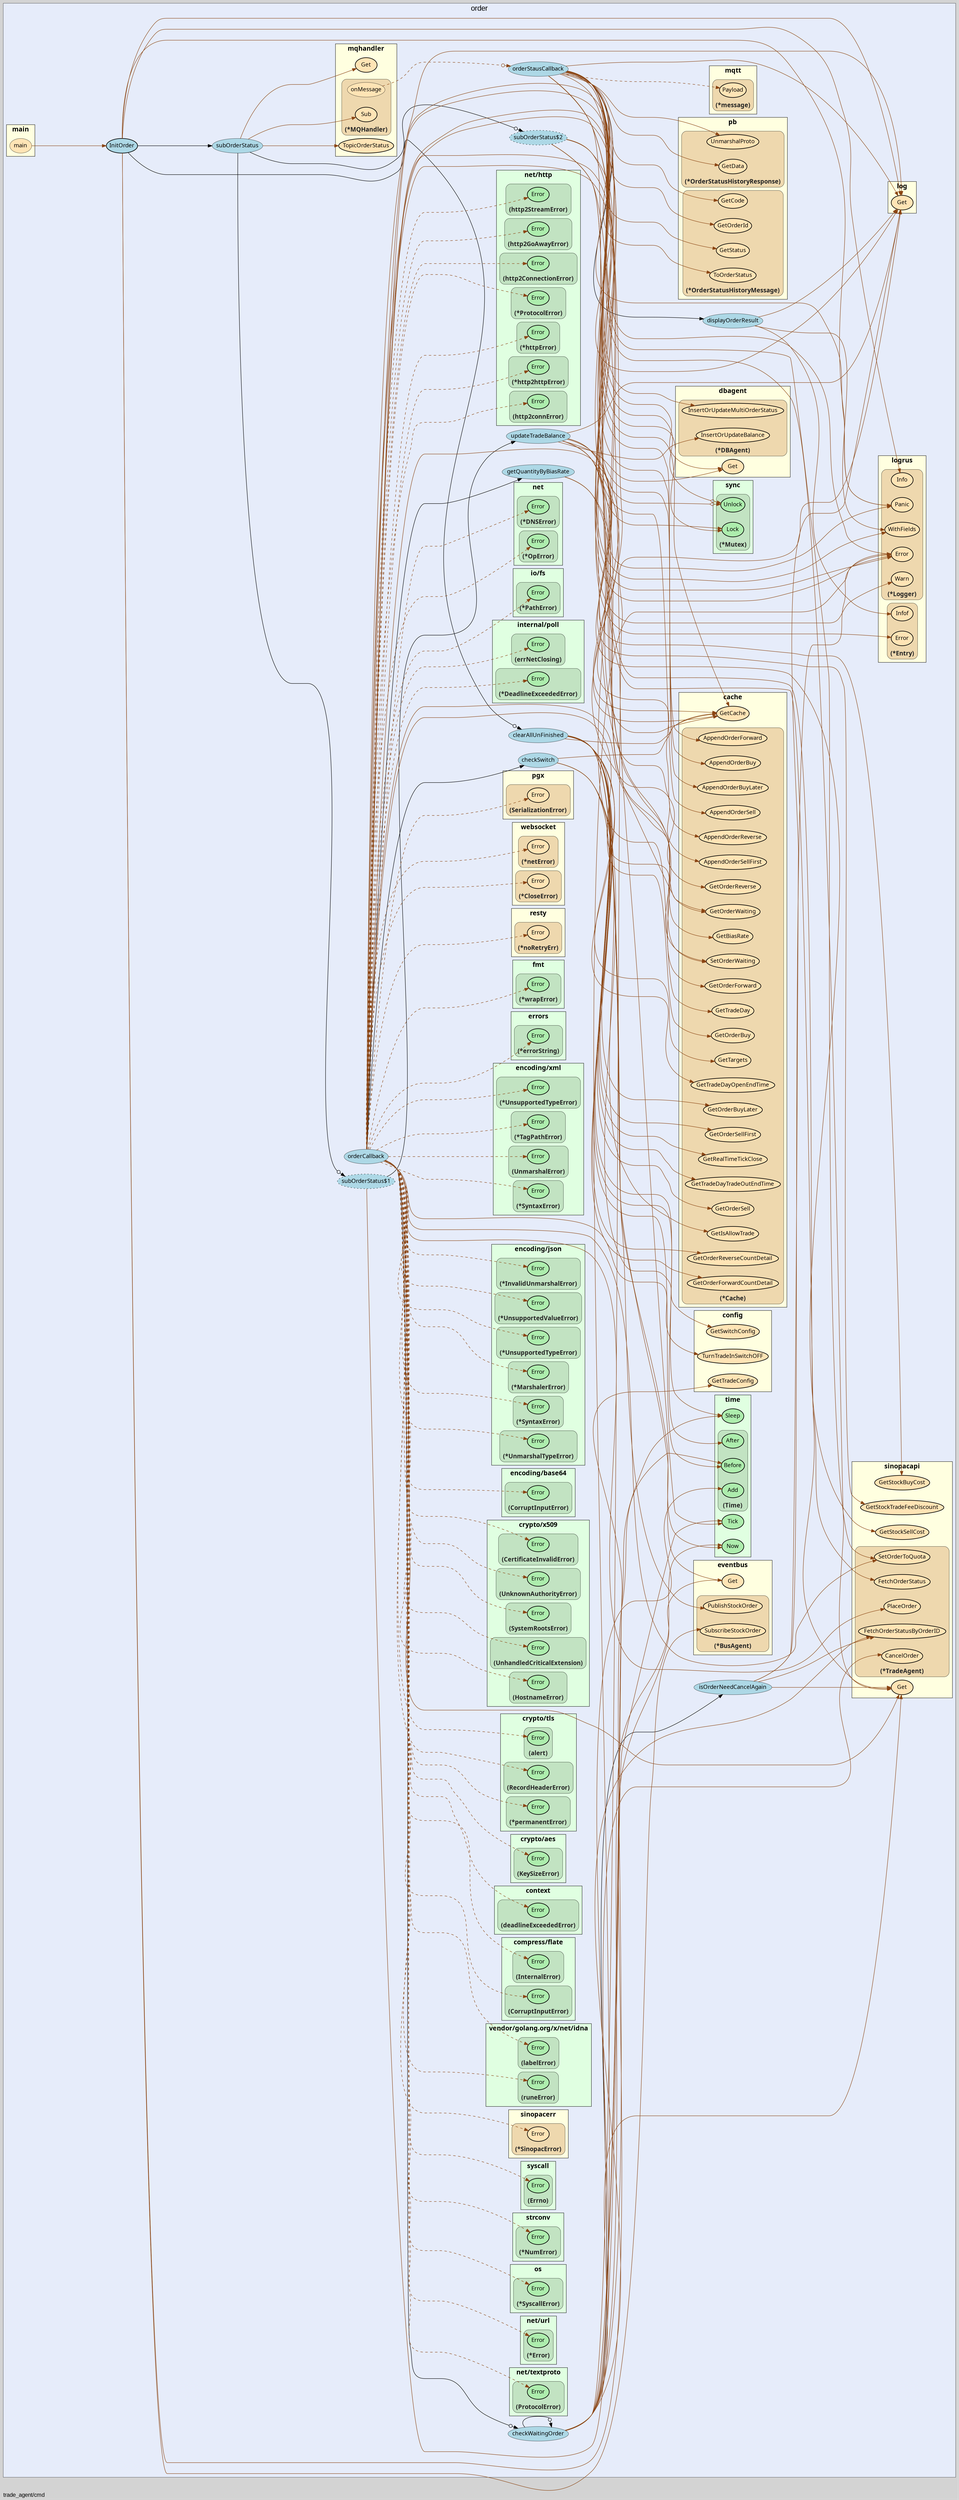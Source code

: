 digraph gocallvis {
    label="trade_agent/cmd";
    labeljust="l";
    fontname="Arial";
    fontsize="14";
    rankdir="LR";
    bgcolor="lightgray";
    style="solid";
    penwidth="0.5";
    pad="0.0";
    nodesep="0.35";

    node [shape="ellipse" style="filled" fillcolor="honeydew" fontname="Verdana" penwidth="1.0" margin="0.05,0.0"];
    edge [minlen="5"]

    subgraph "cluster_focus" {
        bgcolor="#e6ecfa";
label="order";
labelloc="t";
labeljust="c";
fontsize="18";
        
        "trade_agent/pkg/modules/order.orderStausCallback" [ fillcolor="lightblue" label="orderStausCallback" penwidth="0.5" ]
        "trade_agent/pkg/modules/order.displayOrderResult" [ penwidth="0.5" fillcolor="lightblue" label="displayOrderResult" ]
        "trade_agent/pkg/modules/order.checkWaitingOrder" [ fillcolor="lightblue" label="checkWaitingOrder" penwidth="0.5" ]
        "trade_agent/pkg/modules/order.isOrderNeedCancelAgain" [ fillcolor="lightblue" label="isOrderNeedCancelAgain" penwidth="0.5" ]
        "trade_agent/pkg/modules/order.updateTradeBalance" [ fillcolor="lightblue" label="updateTradeBalance" penwidth="0.5" ]
        "trade_agent/pkg/modules/order.InitOrder" [ fillcolor="lightblue" label="InitOrder" penwidth="1.5" ]
        "trade_agent/pkg/modules/order.subOrderStatus" [ penwidth="0.5" fillcolor="lightblue" label="subOrderStatus" ]
        "trade_agent/pkg/modules/order.subOrderStatus$1" [ fillcolor="lightblue" label="subOrderStatus$1" style="dotted,filled" ]
        "trade_agent/pkg/modules/order.subOrderStatus$2" [ style="dotted,filled" fillcolor="lightblue" label="subOrderStatus$2" ]
        "trade_agent/pkg/modules/order.clearAllUnFinished" [ fillcolor="lightblue" label="clearAllUnFinished" penwidth="0.5" ]
        "trade_agent/pkg/modules/order.orderCallback" [ fillcolor="lightblue" label="orderCallback" penwidth="0.5" ]
        "trade_agent/pkg/modules/order.checkSwitch" [ fillcolor="lightblue" label="checkSwitch" penwidth="0.5" ]
        "trade_agent/pkg/modules/order.getQuantityByBiasRate" [ fillcolor="lightblue" label="getQuantityByBiasRate" penwidth="0.5" ]
        
        subgraph "cluster_compress/flate" {
        penwidth="0.8";
fontsize="16";
fillcolor="#E0FFE1";
URL="/?f=compress/flate";
tooltip="package: compress/flate";
style="filled";
fontname="Tahoma bold";
rank="sink";
label="compress/flate";
        
        
        subgraph "cluster_compress/flate.CorruptInputError" {
        fillcolor="#c2e3c2";
label="(CorruptInputError)";
tooltip="type: compress/flate.CorruptInputError";
penwidth="0.5";
fontsize="15";
fontcolor="#222222";
labelloc="b";
style="rounded,filled";
        
        "(compress/flate.CorruptInputError).Error" [ label="Error" penwidth="1.5" fillcolor="#adedad" ]
        
    }

        subgraph "cluster_compress/flate.InternalError" {
        style="rounded,filled";
fillcolor="#c2e3c2";
label="(InternalError)";
tooltip="type: compress/flate.InternalError";
penwidth="0.5";
fontsize="15";
fontcolor="#222222";
labelloc="b";
        
        "(compress/flate.InternalError).Error" [ fillcolor="#adedad" label="Error" penwidth="1.5" ]
        
    }

    }

        subgraph "cluster_context" {
        style="filled";
URL="/?f=context";
tooltip="package: context";
penwidth="0.8";
fontsize="16";
fillcolor="#E0FFE1";
fontname="Tahoma bold";
rank="sink";
label="context";
        
        
        subgraph "cluster_context.deadlineExceededError" {
        fillcolor="#c2e3c2";
label="(deadlineExceededError)";
tooltip="type: context.deadlineExceededError";
penwidth="0.5";
fontsize="15";
fontcolor="#222222";
labelloc="b";
style="rounded,filled";
        
        "(context.deadlineExceededError).Error" [ fillcolor="#adedad" label="Error" penwidth="1.5" ]
        
    }

    }

        subgraph "cluster_crypto/aes" {
        fontname="Tahoma bold";
label="crypto/aes";
URL="/?f=crypto/aes";
fontsize="16";
style="filled";
rank="sink";
tooltip="package: crypto/aes";
penwidth="0.8";
fillcolor="#E0FFE1";
        
        
        subgraph "cluster_crypto/aes.KeySizeError" {
        penwidth="0.5";
fontsize="15";
fontcolor="#222222";
labelloc="b";
style="rounded,filled";
fillcolor="#c2e3c2";
label="(KeySizeError)";
tooltip="type: crypto/aes.KeySizeError";
        
        "(crypto/aes.KeySizeError).Error" [ fillcolor="#adedad" label="Error" penwidth="1.5" ]
        
    }

    }

        subgraph "cluster_crypto/tls" {
        label="crypto/tls";
tooltip="package: crypto/tls";
URL="/?f=crypto/tls";
penwidth="0.8";
fontsize="16";
style="filled";
fillcolor="#E0FFE1";
fontname="Tahoma bold";
rank="sink";
        
        
        subgraph "cluster_*crypto/tls.permanentError" {
        style="rounded,filled";
fillcolor="#c2e3c2";
label="(*permanentError)";
tooltip="type: *crypto/tls.permanentError";
penwidth="0.5";
fontsize="15";
fontcolor="#222222";
labelloc="b";
        
        "(*crypto/tls.permanentError).Error" [ fillcolor="#adedad" label="Error" penwidth="1.5" ]
        
    }

        subgraph "cluster_crypto/tls.RecordHeaderError" {
        fillcolor="#c2e3c2";
label="(RecordHeaderError)";
tooltip="type: crypto/tls.RecordHeaderError";
penwidth="0.5";
fontsize="15";
fontcolor="#222222";
labelloc="b";
style="rounded,filled";
        
        "(crypto/tls.RecordHeaderError).Error" [ penwidth="1.5" fillcolor="#adedad" label="Error" ]
        
    }

        subgraph "cluster_crypto/tls.alert" {
        style="rounded,filled";
fillcolor="#c2e3c2";
label="(alert)";
tooltip="type: crypto/tls.alert";
penwidth="0.5";
fontsize="15";
fontcolor="#222222";
labelloc="b";
        
        "(crypto/tls.alert).Error" [ fillcolor="#adedad" label="Error" penwidth="1.5" ]
        
    }

    }

        subgraph "cluster_crypto/x509" {
        URL="/?f=crypto/x509";
tooltip="package: crypto/x509";
penwidth="0.8";
style="filled";
fillcolor="#E0FFE1";
rank="sink";
fontsize="16";
fontname="Tahoma bold";
label="crypto/x509";
        
        
        subgraph "cluster_crypto/x509.CertificateInvalidError" {
        fillcolor="#c2e3c2";
label="(CertificateInvalidError)";
tooltip="type: crypto/x509.CertificateInvalidError";
penwidth="0.5";
fontsize="15";
fontcolor="#222222";
labelloc="b";
style="rounded,filled";
        
        "(crypto/x509.CertificateInvalidError).Error" [ label="Error" penwidth="1.5" fillcolor="#adedad" ]
        
    }

        subgraph "cluster_crypto/x509.HostnameError" {
        fontsize="15";
fontcolor="#222222";
labelloc="b";
style="rounded,filled";
fillcolor="#c2e3c2";
label="(HostnameError)";
tooltip="type: crypto/x509.HostnameError";
penwidth="0.5";
        
        "(crypto/x509.HostnameError).Error" [ label="Error" penwidth="1.5" fillcolor="#adedad" ]
        
    }

        subgraph "cluster_crypto/x509.SystemRootsError" {
        labelloc="b";
style="rounded,filled";
fillcolor="#c2e3c2";
label="(SystemRootsError)";
tooltip="type: crypto/x509.SystemRootsError";
penwidth="0.5";
fontsize="15";
fontcolor="#222222";
        
        "(crypto/x509.SystemRootsError).Error" [ fillcolor="#adedad" label="Error" penwidth="1.5" ]
        
    }

        subgraph "cluster_crypto/x509.UnhandledCriticalExtension" {
        penwidth="0.5";
fontsize="15";
fontcolor="#222222";
labelloc="b";
style="rounded,filled";
fillcolor="#c2e3c2";
label="(UnhandledCriticalExtension)";
tooltip="type: crypto/x509.UnhandledCriticalExtension";
        
        "(crypto/x509.UnhandledCriticalExtension).Error" [ fillcolor="#adedad" label="Error" penwidth="1.5" ]
        
    }

        subgraph "cluster_crypto/x509.UnknownAuthorityError" {
        style="rounded,filled";
fillcolor="#c2e3c2";
label="(UnknownAuthorityError)";
tooltip="type: crypto/x509.UnknownAuthorityError";
penwidth="0.5";
fontsize="15";
fontcolor="#222222";
labelloc="b";
        
        "(crypto/x509.UnknownAuthorityError).Error" [ fillcolor="#adedad" label="Error" penwidth="1.5" ]
        
    }

    }

        subgraph "cluster_encoding/base64" {
        fontsize="16";
style="filled";
rank="sink";
tooltip="package: encoding/base64";
penwidth="0.8";
fontname="Tahoma bold";
label="encoding/base64";
URL="/?f=encoding/base64";
fillcolor="#E0FFE1";
        
        
        subgraph "cluster_encoding/base64.CorruptInputError" {
        labelloc="b";
style="rounded,filled";
fillcolor="#c2e3c2";
label="(CorruptInputError)";
tooltip="type: encoding/base64.CorruptInputError";
penwidth="0.5";
fontsize="15";
fontcolor="#222222";
        
        "(encoding/base64.CorruptInputError).Error" [ fillcolor="#adedad" label="Error" penwidth="1.5" ]
        
    }

    }

        subgraph "cluster_encoding/json" {
        style="filled";
fillcolor="#E0FFE1";
URL="/?f=encoding/json";
penwidth="0.8";
fontsize="16";
fontname="Tahoma bold";
rank="sink";
label="encoding/json";
tooltip="package: encoding/json";
        
        
        subgraph "cluster_*encoding/json.InvalidUnmarshalError" {
        fontsize="15";
fontcolor="#222222";
labelloc="b";
style="rounded,filled";
fillcolor="#c2e3c2";
label="(*InvalidUnmarshalError)";
tooltip="type: *encoding/json.InvalidUnmarshalError";
penwidth="0.5";
        
        "(*encoding/json.InvalidUnmarshalError).Error" [ fillcolor="#adedad" label="Error" penwidth="1.5" ]
        
    }

        subgraph "cluster_*encoding/json.MarshalerError" {
        fontcolor="#222222";
labelloc="b";
style="rounded,filled";
fillcolor="#c2e3c2";
label="(*MarshalerError)";
tooltip="type: *encoding/json.MarshalerError";
penwidth="0.5";
fontsize="15";
        
        "(*encoding/json.MarshalerError).Error" [ fillcolor="#adedad" label="Error" penwidth="1.5" ]
        
    }

        subgraph "cluster_*encoding/json.SyntaxError" {
        label="(*SyntaxError)";
tooltip="type: *encoding/json.SyntaxError";
penwidth="0.5";
fontsize="15";
fontcolor="#222222";
labelloc="b";
style="rounded,filled";
fillcolor="#c2e3c2";
        
        "(*encoding/json.SyntaxError).Error" [ label="Error" penwidth="1.5" fillcolor="#adedad" ]
        
    }

        subgraph "cluster_*encoding/json.UnmarshalTypeError" {
        style="rounded,filled";
fillcolor="#c2e3c2";
label="(*UnmarshalTypeError)";
tooltip="type: *encoding/json.UnmarshalTypeError";
penwidth="0.5";
fontsize="15";
fontcolor="#222222";
labelloc="b";
        
        "(*encoding/json.UnmarshalTypeError).Error" [ fillcolor="#adedad" label="Error" penwidth="1.5" ]
        
    }

        subgraph "cluster_*encoding/json.UnsupportedTypeError" {
        fontsize="15";
fontcolor="#222222";
labelloc="b";
style="rounded,filled";
fillcolor="#c2e3c2";
label="(*UnsupportedTypeError)";
tooltip="type: *encoding/json.UnsupportedTypeError";
penwidth="0.5";
        
        "(*encoding/json.UnsupportedTypeError).Error" [ fillcolor="#adedad" label="Error" penwidth="1.5" ]
        
    }

        subgraph "cluster_*encoding/json.UnsupportedValueError" {
        labelloc="b";
style="rounded,filled";
fillcolor="#c2e3c2";
label="(*UnsupportedValueError)";
tooltip="type: *encoding/json.UnsupportedValueError";
penwidth="0.5";
fontsize="15";
fontcolor="#222222";
        
        "(*encoding/json.UnsupportedValueError).Error" [ fillcolor="#adedad" label="Error" penwidth="1.5" ]
        
    }

    }

        subgraph "cluster_encoding/xml" {
        fontsize="16";
fillcolor="#E0FFE1";
fontname="Tahoma bold";
rank="sink";
label="encoding/xml";
URL="/?f=encoding/xml";
tooltip="package: encoding/xml";
penwidth="0.8";
style="filled";
        
        
        subgraph "cluster_*encoding/xml.SyntaxError" {
        labelloc="b";
style="rounded,filled";
fillcolor="#c2e3c2";
label="(*SyntaxError)";
tooltip="type: *encoding/xml.SyntaxError";
penwidth="0.5";
fontsize="15";
fontcolor="#222222";
        
        "(*encoding/xml.SyntaxError).Error" [ fillcolor="#adedad" label="Error" penwidth="1.5" ]
        
    }

        subgraph "cluster_*encoding/xml.TagPathError" {
        label="(*TagPathError)";
tooltip="type: *encoding/xml.TagPathError";
penwidth="0.5";
fontsize="15";
fontcolor="#222222";
labelloc="b";
style="rounded,filled";
fillcolor="#c2e3c2";
        
        "(*encoding/xml.TagPathError).Error" [ fillcolor="#adedad" label="Error" penwidth="1.5" ]
        
    }

        subgraph "cluster_*encoding/xml.UnsupportedTypeError" {
        style="rounded,filled";
fillcolor="#c2e3c2";
label="(*UnsupportedTypeError)";
tooltip="type: *encoding/xml.UnsupportedTypeError";
penwidth="0.5";
fontsize="15";
fontcolor="#222222";
labelloc="b";
        
        "(*encoding/xml.UnsupportedTypeError).Error" [ fillcolor="#adedad" label="Error" penwidth="1.5" ]
        
    }

        subgraph "cluster_encoding/xml.UnmarshalError" {
        labelloc="b";
style="rounded,filled";
fillcolor="#c2e3c2";
label="(UnmarshalError)";
tooltip="type: encoding/xml.UnmarshalError";
penwidth="0.5";
fontsize="15";
fontcolor="#222222";
        
        "(encoding/xml.UnmarshalError).Error" [ fillcolor="#adedad" label="Error" penwidth="1.5" ]
        
    }

    }

        subgraph "cluster_errors" {
        penwidth="0.8";
style="filled";
fillcolor="#E0FFE1";
fontname="Tahoma bold";
rank="sink";
label="errors";
tooltip="package: errors";
fontsize="16";
URL="/?f=errors";
        
        
        subgraph "cluster_*errors.errorString" {
        fillcolor="#c2e3c2";
label="(*errorString)";
tooltip="type: *errors.errorString";
penwidth="0.5";
fontsize="15";
fontcolor="#222222";
labelloc="b";
style="rounded,filled";
        
        "(*errors.errorString).Error" [ penwidth="1.5" fillcolor="#adedad" label="Error" ]
        
    }

    }

        subgraph "cluster_fmt" {
        fontsize="16";
rank="sink";
tooltip="package: fmt";
penwidth="0.8";
fillcolor="#E0FFE1";
fontname="Tahoma bold";
label="fmt";
URL="/?f=fmt";
style="filled";
        
        
        subgraph "cluster_*fmt.wrapError" {
        labelloc="b";
style="rounded,filled";
fillcolor="#c2e3c2";
label="(*wrapError)";
tooltip="type: *fmt.wrapError";
penwidth="0.5";
fontsize="15";
fontcolor="#222222";
        
        "(*fmt.wrapError).Error" [ fillcolor="#adedad" label="Error" penwidth="1.5" ]
        
    }

    }

        subgraph "cluster_github.com/eclipse/paho.mqtt.golang" {
        rank="sink";
URL="/?f=github.com/eclipse/paho.mqtt.golang";
tooltip="package: github.com/eclipse/paho.mqtt.golang";
style="filled";
fontsize="16";
fillcolor="lightyellow";
fontname="Tahoma bold";
label="mqtt";
penwidth="0.8";
        
        
        subgraph "cluster_*github.com/eclipse/paho.mqtt.golang.message" {
        fontcolor="#222222";
labelloc="b";
style="rounded,filled";
fillcolor="wheat2";
label="(*message)";
tooltip="type: *github.com/eclipse/paho.mqtt.golang.message";
penwidth="0.5";
fontsize="15";
        
        "(*github.com/eclipse/paho.mqtt.golang.message).Payload" [ fillcolor="moccasin" label="Payload" penwidth="1.5" ]
        
    }

    }

        subgraph "cluster_github.com/go-resty/resty/v2" {
        rank="sink";
penwidth="0.8";
style="filled";
fontname="Tahoma bold";
URL="/?f=github.com/go-resty/resty/v2";
tooltip="package: github.com/go-resty/resty/v2";
fontsize="16";
fillcolor="lightyellow";
label="resty";
        
        
        subgraph "cluster_*github.com/go-resty/resty/v2.noRetryErr" {
        style="rounded,filled";
fillcolor="wheat2";
label="(*noRetryErr)";
tooltip="type: *github.com/go-resty/resty/v2.noRetryErr";
penwidth="0.5";
fontsize="15";
fontcolor="#222222";
labelloc="b";
        
        "(*github.com/go-resty/resty/v2.noRetryErr).Error" [ fillcolor="moccasin" label="Error" penwidth="1.5" ]
        
    }

    }

        subgraph "cluster_github.com/gorilla/websocket" {
        fontname="Tahoma bold";
tooltip="package: github.com/gorilla/websocket";
penwidth="0.8";
style="filled";
fillcolor="lightyellow";
rank="sink";
label="websocket";
URL="/?f=github.com/gorilla/websocket";
fontsize="16";
        
        
        subgraph "cluster_*github.com/gorilla/websocket.CloseError" {
        fontsize="15";
fontcolor="#222222";
labelloc="b";
style="rounded,filled";
fillcolor="wheat2";
label="(*CloseError)";
tooltip="type: *github.com/gorilla/websocket.CloseError";
penwidth="0.5";
        
        "(*github.com/gorilla/websocket.CloseError).Error" [ fillcolor="moccasin" label="Error" penwidth="1.5" ]
        
    }

        subgraph "cluster_*github.com/gorilla/websocket.netError" {
        fontcolor="#222222";
labelloc="b";
style="rounded,filled";
fillcolor="wheat2";
label="(*netError)";
tooltip="type: *github.com/gorilla/websocket.netError";
penwidth="0.5";
fontsize="15";
        
        "(*github.com/gorilla/websocket.netError).Error" [ fillcolor="moccasin" label="Error" penwidth="1.5" ]
        
    }

    }

        subgraph "cluster_github.com/jackc/pgx/v4" {
        penwidth="0.8";
label="pgx";
URL="/?f=github.com/jackc/pgx/v4";
fontsize="16";
style="filled";
fillcolor="lightyellow";
fontname="Tahoma bold";
rank="sink";
tooltip="package: github.com/jackc/pgx/v4";
        
        
        subgraph "cluster_github.com/jackc/pgx/v4.SerializationError" {
        fontcolor="#222222";
labelloc="b";
style="rounded,filled";
fillcolor="wheat2";
label="(SerializationError)";
tooltip="type: github.com/jackc/pgx/v4.SerializationError";
penwidth="0.5";
fontsize="15";
        
        "(github.com/jackc/pgx/v4.SerializationError).Error" [ label="Error" penwidth="1.5" fillcolor="moccasin" ]
        
    }

    }

        subgraph "cluster_github.com/sirupsen/logrus" {
        fillcolor="lightyellow";
rank="sink";
label="logrus";
URL="/?f=github.com/sirupsen/logrus";
tooltip="package: github.com/sirupsen/logrus";
fontsize="16";
style="filled";
fontname="Tahoma bold";
penwidth="0.8";
        
        
        subgraph "cluster_*github.com/sirupsen/logrus.Entry" {
        label="(*Entry)";
tooltip="type: *github.com/sirupsen/logrus.Entry";
penwidth="0.5";
fontsize="15";
fontcolor="#222222";
labelloc="b";
style="rounded,filled";
fillcolor="wheat2";
        
        "(*github.com/sirupsen/logrus.Entry).Infof" [ penwidth="1.5" fillcolor="moccasin" label="Infof" ]
        "(*github.com/sirupsen/logrus.Entry).Error" [ fillcolor="moccasin" label="Error" penwidth="1.5" ]
        
    }

        subgraph "cluster_*github.com/sirupsen/logrus.Logger" {
        labelloc="b";
style="rounded,filled";
fillcolor="wheat2";
label="(*Logger)";
tooltip="type: *github.com/sirupsen/logrus.Logger";
penwidth="0.5";
fontsize="15";
fontcolor="#222222";
        
        "(*github.com/sirupsen/logrus.Logger).Panic" [ label="Panic" penwidth="1.5" fillcolor="moccasin" ]
        "(*github.com/sirupsen/logrus.Logger).WithFields" [ fillcolor="moccasin" label="WithFields" penwidth="1.5" ]
        "(*github.com/sirupsen/logrus.Logger).Error" [ fillcolor="moccasin" label="Error" penwidth="1.5" ]
        "(*github.com/sirupsen/logrus.Logger).Info" [ fillcolor="moccasin" label="Info" penwidth="1.5" ]
        "(*github.com/sirupsen/logrus.Logger).Warn" [ penwidth="1.5" fillcolor="moccasin" label="Warn" ]
        
    }

    }

        subgraph "cluster_internal/poll" {
        style="filled";
rank="sink";
label="internal/poll";
fontsize="16";
fillcolor="#E0FFE1";
fontname="Tahoma bold";
URL="/?f=internal/poll";
tooltip="package: internal/poll";
penwidth="0.8";
        
        
        subgraph "cluster_*internal/poll.DeadlineExceededError" {
        fontcolor="#222222";
labelloc="b";
style="rounded,filled";
fillcolor="#c2e3c2";
label="(*DeadlineExceededError)";
tooltip="type: *internal/poll.DeadlineExceededError";
penwidth="0.5";
fontsize="15";
        
        "(*internal/poll.DeadlineExceededError).Error" [ fillcolor="#adedad" label="Error" penwidth="1.5" ]
        
    }

        subgraph "cluster_internal/poll.errNetClosing" {
        label="(errNetClosing)";
tooltip="type: internal/poll.errNetClosing";
penwidth="0.5";
fontsize="15";
fontcolor="#222222";
labelloc="b";
style="rounded,filled";
fillcolor="#c2e3c2";
        
        "(internal/poll.errNetClosing).Error" [ fillcolor="#adedad" label="Error" penwidth="1.5" ]
        
    }

    }

        subgraph "cluster_io/fs" {
        style="filled";
fontname="Tahoma bold";
tooltip="package: io/fs";
rank="sink";
label="io/fs";
URL="/?f=io/fs";
penwidth="0.8";
fontsize="16";
fillcolor="#E0FFE1";
        
        
        subgraph "cluster_*io/fs.PathError" {
        tooltip="type: *io/fs.PathError";
penwidth="0.5";
fontsize="15";
fontcolor="#222222";
labelloc="b";
style="rounded,filled";
fillcolor="#c2e3c2";
label="(*PathError)";
        
        "(*io/fs.PathError).Error" [ penwidth="1.5" fillcolor="#adedad" label="Error" ]
        
    }

    }

        subgraph "cluster_net" {
        fontname="Tahoma bold";
rank="sink";
URL="/?f=net";
tooltip="package: net";
fontsize="16";
style="filled";
label="net";
penwidth="0.8";
fillcolor="#E0FFE1";
        
        
        subgraph "cluster_*net.DNSError" {
        labelloc="b";
style="rounded,filled";
fillcolor="#c2e3c2";
label="(*DNSError)";
tooltip="type: *net.DNSError";
penwidth="0.5";
fontsize="15";
fontcolor="#222222";
        
        "(*net.DNSError).Error" [ fillcolor="#adedad" label="Error" penwidth="1.5" ]
        
    }

        subgraph "cluster_*net.OpError" {
        fontsize="15";
fontcolor="#222222";
labelloc="b";
style="rounded,filled";
fillcolor="#c2e3c2";
label="(*OpError)";
tooltip="type: *net.OpError";
penwidth="0.5";
        
        "(*net.OpError).Error" [ label="Error" penwidth="1.5" fillcolor="#adedad" ]
        
    }

    }

        subgraph "cluster_net/http" {
        style="filled";
fillcolor="#E0FFE1";
rank="sink";
label="net/http";
tooltip="package: net/http";
penwidth="0.8";
fontsize="16";
fontname="Tahoma bold";
URL="/?f=net/http";
        
        
        subgraph "cluster_*net/http.ProtocolError" {
        tooltip="type: *net/http.ProtocolError";
penwidth="0.5";
fontsize="15";
fontcolor="#222222";
labelloc="b";
style="rounded,filled";
fillcolor="#c2e3c2";
label="(*ProtocolError)";
        
        "(*net/http.ProtocolError).Error" [ penwidth="1.5" fillcolor="#adedad" label="Error" ]
        
    }

        subgraph "cluster_*net/http.http2httpError" {
        tooltip="type: *net/http.http2httpError";
penwidth="0.5";
fontsize="15";
fontcolor="#222222";
labelloc="b";
style="rounded,filled";
fillcolor="#c2e3c2";
label="(*http2httpError)";
        
        "(*net/http.http2httpError).Error" [ fillcolor="#adedad" label="Error" penwidth="1.5" ]
        
    }

        subgraph "cluster_*net/http.httpError" {
        fillcolor="#c2e3c2";
label="(*httpError)";
tooltip="type: *net/http.httpError";
penwidth="0.5";
fontsize="15";
fontcolor="#222222";
labelloc="b";
style="rounded,filled";
        
        "(*net/http.httpError).Error" [ label="Error" penwidth="1.5" fillcolor="#adedad" ]
        
    }

        subgraph "cluster_net/http.http2ConnectionError" {
        style="rounded,filled";
fillcolor="#c2e3c2";
label="(http2ConnectionError)";
tooltip="type: net/http.http2ConnectionError";
penwidth="0.5";
fontsize="15";
fontcolor="#222222";
labelloc="b";
        
        "(net/http.http2ConnectionError).Error" [ fillcolor="#adedad" label="Error" penwidth="1.5" ]
        
    }

        subgraph "cluster_net/http.http2GoAwayError" {
        fillcolor="#c2e3c2";
label="(http2GoAwayError)";
tooltip="type: net/http.http2GoAwayError";
penwidth="0.5";
fontsize="15";
fontcolor="#222222";
labelloc="b";
style="rounded,filled";
        
        "(net/http.http2GoAwayError).Error" [ fillcolor="#adedad" label="Error" penwidth="1.5" ]
        
    }

        subgraph "cluster_net/http.http2StreamError" {
        fillcolor="#c2e3c2";
label="(http2StreamError)";
tooltip="type: net/http.http2StreamError";
penwidth="0.5";
fontsize="15";
fontcolor="#222222";
labelloc="b";
style="rounded,filled";
        
        "(net/http.http2StreamError).Error" [ fillcolor="#adedad" label="Error" penwidth="1.5" ]
        
    }

        subgraph "cluster_net/http.http2connError" {
        fontcolor="#222222";
labelloc="b";
style="rounded,filled";
fillcolor="#c2e3c2";
label="(http2connError)";
tooltip="type: net/http.http2connError";
penwidth="0.5";
fontsize="15";
        
        "(net/http.http2connError).Error" [ fillcolor="#adedad" label="Error" penwidth="1.5" ]
        
    }

    }

        subgraph "cluster_net/textproto" {
        tooltip="package: net/textproto";
fontsize="16";
style="filled";
fillcolor="#E0FFE1";
fontname="Tahoma bold";
rank="sink";
label="net/textproto";
URL="/?f=net/textproto";
penwidth="0.8";
        
        
        subgraph "cluster_net/textproto.ProtocolError" {
        fontsize="15";
fontcolor="#222222";
labelloc="b";
style="rounded,filled";
fillcolor="#c2e3c2";
label="(ProtocolError)";
tooltip="type: net/textproto.ProtocolError";
penwidth="0.5";
        
        "(net/textproto.ProtocolError).Error" [ fillcolor="#adedad" label="Error" penwidth="1.5" ]
        
    }

    }

        subgraph "cluster_net/url" {
        fontsize="16";
style="filled";
fillcolor="#E0FFE1";
label="net/url";
penwidth="0.8";
fontname="Tahoma bold";
rank="sink";
URL="/?f=net/url";
tooltip="package: net/url";
        
        
        subgraph "cluster_*net/url.Error" {
        penwidth="0.5";
fontsize="15";
fontcolor="#222222";
labelloc="b";
style="rounded,filled";
fillcolor="#c2e3c2";
label="(*Error)";
tooltip="type: *net/url.Error";
        
        "(*net/url.Error).Error" [ fillcolor="#adedad" label="Error" penwidth="1.5" ]
        
    }

    }

        subgraph "cluster_os" {
        penwidth="0.8";
fontsize="16";
fillcolor="#E0FFE1";
URL="/?f=os";
tooltip="package: os";
style="filled";
fontname="Tahoma bold";
rank="sink";
label="os";
        
        
        subgraph "cluster_*os.SyscallError" {
        penwidth="0.5";
fontsize="15";
fontcolor="#222222";
labelloc="b";
style="rounded,filled";
fillcolor="#c2e3c2";
label="(*SyscallError)";
tooltip="type: *os.SyscallError";
        
        "(*os.SyscallError).Error" [ fillcolor="#adedad" label="Error" penwidth="1.5" ]
        
    }

    }

        subgraph "cluster_strconv" {
        fontname="Tahoma bold";
rank="sink";
penwidth="0.8";
style="filled";
label="strconv";
URL="/?f=strconv";
tooltip="package: strconv";
fontsize="16";
fillcolor="#E0FFE1";
        
        
        subgraph "cluster_*strconv.NumError" {
        labelloc="b";
style="rounded,filled";
fillcolor="#c2e3c2";
label="(*NumError)";
tooltip="type: *strconv.NumError";
penwidth="0.5";
fontsize="15";
fontcolor="#222222";
        
        "(*strconv.NumError).Error" [ fillcolor="#adedad" label="Error" penwidth="1.5" ]
        
    }

    }

        subgraph "cluster_sync" {
        fontname="Tahoma bold";
URL="/?f=sync";
label="sync";
tooltip="package: sync";
penwidth="0.8";
fontsize="16";
style="filled";
fillcolor="#E0FFE1";
rank="sink";
        
        
        subgraph "cluster_*sync.Mutex" {
        penwidth="0.5";
fontsize="15";
fontcolor="#222222";
labelloc="b";
style="rounded,filled";
fillcolor="#c2e3c2";
label="(*Mutex)";
tooltip="type: *sync.Mutex";
        
        "(*sync.Mutex).Unlock" [ fillcolor="#adedad" label="Unlock" penwidth="1.5" ]
        "(*sync.Mutex).Lock" [ fillcolor="#adedad" label="Lock" penwidth="1.5" ]
        
    }

    }

        subgraph "cluster_syscall" {
        rank="sink";
URL="/?f=syscall";
penwidth="0.8";
fontname="Tahoma bold";
fillcolor="#E0FFE1";
label="syscall";
tooltip="package: syscall";
fontsize="16";
style="filled";
        
        
        subgraph "cluster_syscall.Errno" {
        fillcolor="#c2e3c2";
label="(Errno)";
tooltip="type: syscall.Errno";
penwidth="0.5";
fontsize="15";
fontcolor="#222222";
labelloc="b";
style="rounded,filled";
        
        "(syscall.Errno).Error" [ fillcolor="#adedad" label="Error" penwidth="1.5" ]
        
    }

    }

        subgraph "cluster_time" {
        label="time";
URL="/?f=time";
tooltip="package: time";
penwidth="0.8";
style="filled";
rank="sink";
fontsize="16";
fillcolor="#E0FFE1";
fontname="Tahoma bold";
        
        "time.Now" [ label="Now" penwidth="1.5" fillcolor="#adedad" ]
        "time.Sleep" [ fillcolor="#adedad" label="Sleep" penwidth="1.5" ]
        "time.Tick" [ fillcolor="#adedad" label="Tick" penwidth="1.5" ]
        
        subgraph "cluster_time.Time" {
        labelloc="b";
style="rounded,filled";
fillcolor="#c2e3c2";
label="(Time)";
tooltip="type: time.Time";
penwidth="0.5";
fontsize="15";
fontcolor="#222222";
        
        "(time.Time).Add" [ fillcolor="#adedad" label="Add" penwidth="1.5" ]
        "(time.Time).Before" [ label="Before" penwidth="1.5" fillcolor="#adedad" ]
        "(time.Time).After" [ fillcolor="#adedad" label="After" penwidth="1.5" ]
        
    }

    }

        subgraph "cluster_trade_agent/cmd" {
        fontname="Tahoma bold";
label="main";
URL="/?f=trade_agent/cmd";
tooltip="package: trade_agent/cmd";
penwidth="0.8";
fontsize="16";
style="filled";
fillcolor="lightyellow";
rank="sink";
        
        "trade_agent/cmd.main" [ fillcolor="moccasin" label="main" penwidth="0.5" ]
        
    }

        subgraph "cluster_trade_agent/pkg/cache" {
        style="filled";
fontname="Tahoma bold";
label="cache";
URL="/?f=trade_agent/pkg/cache";
tooltip="package: trade_agent/pkg/cache";
penwidth="0.8";
fontsize="16";
fillcolor="lightyellow";
rank="sink";
        
        "trade_agent/pkg/cache.GetCache" [ fillcolor="moccasin" label="GetCache" penwidth="1.5" ]
        
        subgraph "cluster_*trade_agent/pkg/cache.Cache" {
        fontcolor="#222222";
labelloc="b";
style="rounded,filled";
fillcolor="wheat2";
label="(*Cache)";
tooltip="type: *trade_agent/pkg/cache.Cache";
penwidth="0.5";
fontsize="15";
        
        "(*trade_agent/pkg/cache.Cache).GetOrderWaiting" [ label="GetOrderWaiting" penwidth="1.5" fillcolor="moccasin" ]
        "(*trade_agent/pkg/cache.Cache).SetOrderWaiting" [ fillcolor="moccasin" label="SetOrderWaiting" penwidth="1.5" ]
        "(*trade_agent/pkg/cache.Cache).AppendOrderBuy" [ penwidth="1.5" fillcolor="moccasin" label="AppendOrderBuy" ]
        "(*trade_agent/pkg/cache.Cache).AppendOrderForward" [ fillcolor="moccasin" label="AppendOrderForward" penwidth="1.5" ]
        "(*trade_agent/pkg/cache.Cache).AppendOrderSell" [ fillcolor="moccasin" label="AppendOrderSell" penwidth="1.5" ]
        "(*trade_agent/pkg/cache.Cache).AppendOrderSellFirst" [ fillcolor="moccasin" label="AppendOrderSellFirst" penwidth="1.5" ]
        "(*trade_agent/pkg/cache.Cache).AppendOrderReverse" [ penwidth="1.5" fillcolor="moccasin" label="AppendOrderReverse" ]
        "(*trade_agent/pkg/cache.Cache).AppendOrderBuyLater" [ fillcolor="moccasin" label="AppendOrderBuyLater" penwidth="1.5" ]
        "(*trade_agent/pkg/cache.Cache).GetOrderForward" [ penwidth="1.5" fillcolor="moccasin" label="GetOrderForward" ]
        "(*trade_agent/pkg/cache.Cache).GetOrderReverse" [ fillcolor="moccasin" label="GetOrderReverse" penwidth="1.5" ]
        "(*trade_agent/pkg/cache.Cache).GetTradeDay" [ fillcolor="moccasin" label="GetTradeDay" penwidth="1.5" ]
        "(*trade_agent/pkg/cache.Cache).GetTradeDayTradeOutEndTime" [ fillcolor="moccasin" label="GetTradeDayTradeOutEndTime" penwidth="1.5" ]
        "(*trade_agent/pkg/cache.Cache).GetTradeDayOpenEndTime" [ label="GetTradeDayOpenEndTime" penwidth="1.5" fillcolor="moccasin" ]
        "(*trade_agent/pkg/cache.Cache).GetTargets" [ fillcolor="moccasin" label="GetTargets" penwidth="1.5" ]
        "(*trade_agent/pkg/cache.Cache).GetOrderBuy" [ fillcolor="moccasin" label="GetOrderBuy" penwidth="1.5" ]
        "(*trade_agent/pkg/cache.Cache).GetOrderSell" [ fillcolor="moccasin" label="GetOrderSell" penwidth="1.5" ]
        "(*trade_agent/pkg/cache.Cache).GetRealTimeTickClose" [ penwidth="1.5" fillcolor="moccasin" label="GetRealTimeTickClose" ]
        "(*trade_agent/pkg/cache.Cache).GetOrderSellFirst" [ fillcolor="moccasin" label="GetOrderSellFirst" penwidth="1.5" ]
        "(*trade_agent/pkg/cache.Cache).GetOrderBuyLater" [ fillcolor="moccasin" label="GetOrderBuyLater" penwidth="1.5" ]
        "(*trade_agent/pkg/cache.Cache).GetIsAllowTrade" [ fillcolor="moccasin" label="GetIsAllowTrade" penwidth="1.5" ]
        "(*trade_agent/pkg/cache.Cache).GetOrderForwardCountDetail" [ fillcolor="moccasin" label="GetOrderForwardCountDetail" penwidth="1.5" ]
        "(*trade_agent/pkg/cache.Cache).GetOrderReverseCountDetail" [ fillcolor="moccasin" label="GetOrderReverseCountDetail" penwidth="1.5" ]
        "(*trade_agent/pkg/cache.Cache).GetBiasRate" [ penwidth="1.5" fillcolor="moccasin" label="GetBiasRate" ]
        
    }

    }

        subgraph "cluster_trade_agent/pkg/config" {
        tooltip="package: trade_agent/pkg/config";
style="filled";
fillcolor="lightyellow";
fontname="Tahoma bold";
rank="sink";
label="config";
URL="/?f=trade_agent/pkg/config";
penwidth="0.8";
fontsize="16";
        
        "trade_agent/pkg/config.GetTradeConfig" [ fillcolor="moccasin" label="GetTradeConfig" penwidth="1.5" ]
        "trade_agent/pkg/config.GetSwitchConfig" [ fillcolor="moccasin" label="GetSwitchConfig" penwidth="1.5" ]
        "trade_agent/pkg/config.TurnTradeInSwitchOFF" [ penwidth="1.5" fillcolor="moccasin" label="TurnTradeInSwitchOFF" ]
        
    }

        subgraph "cluster_trade_agent/pkg/dbagent" {
        penwidth="0.8";
rank="sink";
URL="/?f=trade_agent/pkg/dbagent";
tooltip="package: trade_agent/pkg/dbagent";
fontsize="16";
style="filled";
fillcolor="lightyellow";
fontname="Tahoma bold";
label="dbagent";
        
        "trade_agent/pkg/dbagent.Get" [ label="Get" penwidth="1.5" fillcolor="moccasin" ]
        
        subgraph "cluster_*trade_agent/pkg/dbagent.DBAgent" {
        style="rounded,filled";
fillcolor="wheat2";
label="(*DBAgent)";
tooltip="type: *trade_agent/pkg/dbagent.DBAgent";
penwidth="0.5";
fontsize="15";
fontcolor="#222222";
labelloc="b";
        
        "(*trade_agent/pkg/dbagent.DBAgent).InsertOrUpdateMultiOrderStatus" [ fillcolor="moccasin" label="InsertOrUpdateMultiOrderStatus" penwidth="1.5" ]
        "(*trade_agent/pkg/dbagent.DBAgent).InsertOrUpdateBalance" [ fillcolor="moccasin" label="InsertOrUpdateBalance" penwidth="1.5" ]
        
    }

    }

        subgraph "cluster_trade_agent/pkg/eventbus" {
        tooltip="package: trade_agent/pkg/eventbus";
penwidth="0.8";
fontsize="16";
fontname="Tahoma bold";
URL="/?f=trade_agent/pkg/eventbus";
style="filled";
fillcolor="lightyellow";
rank="sink";
label="eventbus";
        
        "trade_agent/pkg/eventbus.Get" [ fillcolor="moccasin" label="Get" penwidth="1.5" ]
        
        subgraph "cluster_*trade_agent/pkg/eventbus.BusAgent" {
        tooltip="type: *trade_agent/pkg/eventbus.BusAgent";
penwidth="0.5";
fontsize="15";
fontcolor="#222222";
labelloc="b";
style="rounded,filled";
fillcolor="wheat2";
label="(*BusAgent)";
        
        "(*trade_agent/pkg/eventbus.BusAgent).PublishStockOrder" [ fillcolor="moccasin" label="PublishStockOrder" penwidth="1.5" ]
        "(*trade_agent/pkg/eventbus.BusAgent).SubscribeStockOrder" [ fillcolor="moccasin" label="SubscribeStockOrder" penwidth="1.5" ]
        
    }

    }

        subgraph "cluster_trade_agent/pkg/log" {
        penwidth="0.8";
style="filled";
rank="sink";
label="log";
fontsize="16";
fillcolor="lightyellow";
fontname="Tahoma bold";
URL="/?f=trade_agent/pkg/log";
tooltip="package: trade_agent/pkg/log";
        
        "trade_agent/pkg/log.Get" [ fillcolor="moccasin" label="Get" penwidth="1.5" ]
        
    }

        subgraph "cluster_trade_agent/pkg/mqhandler" {
        fontname="Tahoma bold";
rank="sink";
label="mqhandler";
tooltip="package: trade_agent/pkg/mqhandler";
penwidth="0.8";
fontsize="16";
style="filled";
fillcolor="lightyellow";
URL="/?f=trade_agent/pkg/mqhandler";
        
        "trade_agent/pkg/mqhandler.Get" [ penwidth="1.5" fillcolor="moccasin" label="Get" ]
        "trade_agent/pkg/mqhandler.TopicOrderStatus" [ fillcolor="moccasin" label="TopicOrderStatus" penwidth="1.5" ]
        
        subgraph "cluster_*trade_agent/pkg/mqhandler.MQHandler" {
        style="rounded,filled";
fillcolor="wheat2";
label="(*MQHandler)";
tooltip="type: *trade_agent/pkg/mqhandler.MQHandler";
penwidth="0.5";
fontsize="15";
fontcolor="#222222";
labelloc="b";
        
        "(*trade_agent/pkg/mqhandler.MQHandler).onMessage" [ fillcolor="moccasin" label="onMessage" penwidth="0.5" ]
        "(*trade_agent/pkg/mqhandler.MQHandler).Sub" [ fillcolor="moccasin" label="Sub" penwidth="1.5" ]
        
    }

    }

        subgraph "cluster_trade_agent/pkg/pb" {
        penwidth="0.8";
style="filled";
fontname="Tahoma bold";
label="pb";
fontsize="16";
fillcolor="lightyellow";
rank="sink";
URL="/?f=trade_agent/pkg/pb";
tooltip="package: trade_agent/pkg/pb";
        
        
        subgraph "cluster_*trade_agent/pkg/pb.OrderStatusHistoryMessage" {
        fontsize="15";
fontcolor="#222222";
labelloc="b";
style="rounded,filled";
fillcolor="wheat2";
label="(*OrderStatusHistoryMessage)";
tooltip="type: *trade_agent/pkg/pb.OrderStatusHistoryMessage";
penwidth="0.5";
        
        "(*trade_agent/pkg/pb.OrderStatusHistoryMessage).GetCode" [ fillcolor="moccasin" label="GetCode" penwidth="1.5" ]
        "(*trade_agent/pkg/pb.OrderStatusHistoryMessage).GetStatus" [ fillcolor="moccasin" label="GetStatus" penwidth="1.5" ]
        "(*trade_agent/pkg/pb.OrderStatusHistoryMessage).GetOrderId" [ fillcolor="moccasin" label="GetOrderId" penwidth="1.5" ]
        "(*trade_agent/pkg/pb.OrderStatusHistoryMessage).ToOrderStatus" [ fillcolor="moccasin" label="ToOrderStatus" penwidth="1.5" ]
        
    }

        subgraph "cluster_*trade_agent/pkg/pb.OrderStatusHistoryResponse" {
        fontsize="15";
fontcolor="#222222";
labelloc="b";
style="rounded,filled";
fillcolor="wheat2";
label="(*OrderStatusHistoryResponse)";
tooltip="type: *trade_agent/pkg/pb.OrderStatusHistoryResponse";
penwidth="0.5";
        
        "(*trade_agent/pkg/pb.OrderStatusHistoryResponse).UnmarshalProto" [ fillcolor="moccasin" label="UnmarshalProto" penwidth="1.5" ]
        "(*trade_agent/pkg/pb.OrderStatusHistoryResponse).GetData" [ fillcolor="moccasin" label="GetData" penwidth="1.5" ]
        
    }

    }

        subgraph "cluster_trade_agent/pkg/sinopacapi" {
        tooltip="package: trade_agent/pkg/sinopacapi";
style="filled";
fillcolor="lightyellow";
fontname="Tahoma bold";
rank="sink";
URL="/?f=trade_agent/pkg/sinopacapi";
penwidth="0.8";
fontsize="16";
label="sinopacapi";
        
        "trade_agent/pkg/sinopacapi.Get" [ fillcolor="moccasin" label="Get" penwidth="1.5" ]
        "trade_agent/pkg/sinopacapi.GetStockTradeFeeDiscount" [ fillcolor="moccasin" label="GetStockTradeFeeDiscount" penwidth="1.5" ]
        "trade_agent/pkg/sinopacapi.GetStockBuyCost" [ fillcolor="moccasin" label="GetStockBuyCost" penwidth="1.5" ]
        "trade_agent/pkg/sinopacapi.GetStockSellCost" [ fillcolor="moccasin" label="GetStockSellCost" penwidth="1.5" ]
        
        subgraph "cluster_*trade_agent/pkg/sinopacapi.TradeAgent" {
        style="rounded,filled";
fillcolor="wheat2";
label="(*TradeAgent)";
tooltip="type: *trade_agent/pkg/sinopacapi.TradeAgent";
penwidth="0.5";
fontsize="15";
fontcolor="#222222";
labelloc="b";
        
        "(*trade_agent/pkg/sinopacapi.TradeAgent).SetOrderToQuota" [ penwidth="1.5" fillcolor="moccasin" label="SetOrderToQuota" ]
        "(*trade_agent/pkg/sinopacapi.TradeAgent).FetchOrderStatusByOrderID" [ fillcolor="moccasin" label="FetchOrderStatusByOrderID" penwidth="1.5" ]
        "(*trade_agent/pkg/sinopacapi.TradeAgent).CancelOrder" [ penwidth="1.5" fillcolor="moccasin" label="CancelOrder" ]
        "(*trade_agent/pkg/sinopacapi.TradeAgent).FetchOrderStatus" [ fillcolor="moccasin" label="FetchOrderStatus" penwidth="1.5" ]
        "(*trade_agent/pkg/sinopacapi.TradeAgent).PlaceOrder" [ fillcolor="moccasin" label="PlaceOrder" penwidth="1.5" ]
        
    }

    }

        subgraph "cluster_trade_agent/pkg/sinopacapi/sinopacerr" {
        fontsize="16";
fillcolor="lightyellow";
rank="sink";
URL="/?f=trade_agent/pkg/sinopacapi/sinopacerr";
tooltip="package: trade_agent/pkg/sinopacapi/sinopacerr";
penwidth="0.8";
style="filled";
fontname="Tahoma bold";
label="sinopacerr";
        
        
        subgraph "cluster_*trade_agent/pkg/sinopacapi/sinopacerr.SinopacError" {
        fontcolor="#222222";
labelloc="b";
style="rounded,filled";
fillcolor="wheat2";
label="(*SinopacError)";
tooltip="type: *trade_agent/pkg/sinopacapi/sinopacerr.SinopacError";
penwidth="0.5";
fontsize="15";
        
        "(*trade_agent/pkg/sinopacapi/sinopacerr.SinopacError).Error" [ fillcolor="moccasin" label="Error" penwidth="1.5" ]
        
    }

    }

        subgraph "cluster_vendor/golang.org/x/net/idna" {
        fillcolor="#E0FFE1";
label="vendor/golang.org/x/net/idna";
tooltip="package: vendor/golang.org/x/net/idna";
penwidth="0.8";
fontsize="16";
style="filled";
fontname="Tahoma bold";
rank="sink";
URL="/?f=vendor/golang.org/x/net/idna";
        
        
        subgraph "cluster_vendor/golang.org/x/net/idna.labelError" {
        tooltip="type: vendor/golang.org/x/net/idna.labelError";
penwidth="0.5";
fontsize="15";
fontcolor="#222222";
labelloc="b";
style="rounded,filled";
fillcolor="#c2e3c2";
label="(labelError)";
        
        "(vendor/golang.org/x/net/idna.labelError).Error" [ label="Error" penwidth="1.5" fillcolor="#adedad" ]
        
    }

        subgraph "cluster_vendor/golang.org/x/net/idna.runeError" {
        penwidth="0.5";
fontsize="15";
fontcolor="#222222";
labelloc="b";
style="rounded,filled";
fillcolor="#c2e3c2";
label="(runeError)";
tooltip="type: vendor/golang.org/x/net/idna.runeError";
        
        "(vendor/golang.org/x/net/idna.runeError).Error" [ label="Error" penwidth="1.5" fillcolor="#adedad" ]
        
    }

    }

    }

    "trade_agent/pkg/modules/order.orderStausCallback" -> "(*sync.Mutex).Unlock" [ arrowhead="normalnoneodiamond" color="saddlebrown" ]
    "trade_agent/pkg/modules/order.orderStausCallback" -> "(*sync.Mutex).Lock" [ color="saddlebrown" ]
    "trade_agent/pkg/modules/order.orderStausCallback" -> "(*trade_agent/pkg/pb.OrderStatusHistoryResponse).UnmarshalProto" [ color="saddlebrown" ]
    "trade_agent/pkg/modules/order.orderStausCallback" -> "trade_agent/pkg/log.Get" [ color="saddlebrown" ]
    "trade_agent/pkg/modules/order.orderStausCallback" -> "(*github.com/sirupsen/logrus.Logger).Panic" [ color="saddlebrown" ]
    "trade_agent/pkg/modules/order.orderStausCallback" -> "(*trade_agent/pkg/pb.OrderStatusHistoryResponse).GetData" [ color="saddlebrown" ]
    "trade_agent/pkg/modules/order.orderStausCallback" -> "trade_agent/pkg/cache.GetCache" [ color="saddlebrown" ]
    "trade_agent/pkg/modules/order.orderStausCallback" -> "(*trade_agent/pkg/pb.OrderStatusHistoryMessage).GetCode" [ color="saddlebrown" ]
    "trade_agent/pkg/modules/order.orderStausCallback" -> "(*trade_agent/pkg/cache.Cache).GetOrderWaiting" [ color="saddlebrown" ]
    "trade_agent/pkg/modules/order.orderStausCallback" -> "(*trade_agent/pkg/pb.OrderStatusHistoryMessage).GetStatus" [ color="saddlebrown" ]
    "trade_agent/pkg/modules/order.orderStausCallback" -> "(*trade_agent/pkg/pb.OrderStatusHistoryMessage).GetOrderId" [ color="saddlebrown" ]
    "trade_agent/pkg/modules/order.orderStausCallback" -> "(*trade_agent/pkg/pb.OrderStatusHistoryMessage).ToOrderStatus" [ color="saddlebrown" ]
    "trade_agent/pkg/modules/order.orderStausCallback" -> "(*trade_agent/pkg/cache.Cache).SetOrderWaiting" [ color="saddlebrown" ]
    "trade_agent/pkg/modules/order.orderStausCallback" -> "trade_agent/pkg/sinopacapi.Get" [ color="saddlebrown" ]
    "trade_agent/pkg/modules/order.orderStausCallback" -> "(*trade_agent/pkg/sinopacapi.TradeAgent).SetOrderToQuota" [ color="saddlebrown" ]
    "trade_agent/pkg/modules/order.displayOrderResult" -> "trade_agent/pkg/log.Get" [ color="saddlebrown" ]
    "trade_agent/pkg/modules/order.displayOrderResult" -> "(*github.com/sirupsen/logrus.Logger).WithFields" [ color="saddlebrown" ]
    "trade_agent/pkg/modules/order.displayOrderResult" -> "(*github.com/sirupsen/logrus.Entry).Infof" [ color="saddlebrown" ]
    "trade_agent/pkg/modules/order.orderStausCallback" -> "trade_agent/pkg/modules/order.displayOrderResult" [  ]
    "trade_agent/pkg/modules/order.orderStausCallback" -> "(*trade_agent/pkg/cache.Cache).AppendOrderBuy" [ color="saddlebrown" ]
    "trade_agent/pkg/modules/order.orderStausCallback" -> "(*trade_agent/pkg/cache.Cache).AppendOrderForward" [ color="saddlebrown" ]
    "trade_agent/pkg/modules/order.orderStausCallback" -> "(*trade_agent/pkg/cache.Cache).AppendOrderSell" [ color="saddlebrown" ]
    "trade_agent/pkg/modules/order.orderStausCallback" -> "(*trade_agent/pkg/cache.Cache).AppendOrderSellFirst" [ color="saddlebrown" ]
    "trade_agent/pkg/modules/order.orderStausCallback" -> "(*trade_agent/pkg/cache.Cache).AppendOrderReverse" [ color="saddlebrown" ]
    "trade_agent/pkg/modules/order.orderStausCallback" -> "(*trade_agent/pkg/cache.Cache).AppendOrderBuyLater" [ color="saddlebrown" ]
    "trade_agent/pkg/modules/order.orderStausCallback" -> "trade_agent/pkg/dbagent.Get" [ color="saddlebrown" ]
    "trade_agent/pkg/modules/order.orderStausCallback" -> "(*trade_agent/pkg/dbagent.DBAgent).InsertOrUpdateMultiOrderStatus" [ color="saddlebrown" ]
    "trade_agent/pkg/modules/order.orderStausCallback" -> "(*github.com/sirupsen/logrus.Logger).Error" [ color="saddlebrown" ]
    "trade_agent/pkg/modules/order.orderStausCallback" -> "(*github.com/eclipse/paho.mqtt.golang.message).Payload" [ style="dashed" color="saddlebrown" ]
    "(*trade_agent/pkg/mqhandler.MQHandler).onMessage" -> "trade_agent/pkg/modules/order.orderStausCallback" [ style="dashed" arrowhead="normalnoneodot" color="saddlebrown" ]
    "trade_agent/pkg/modules/order.checkWaitingOrder" -> "trade_agent/pkg/config.GetTradeConfig" [ color="saddlebrown" ]
    "trade_agent/pkg/modules/order.checkWaitingOrder" -> "(time.Time).Add" [ color="saddlebrown" ]
    "trade_agent/pkg/modules/order.checkWaitingOrder" -> "time.Now" [ color="saddlebrown" ]
    "trade_agent/pkg/modules/order.checkWaitingOrder" -> "(time.Time).Before" [ color="saddlebrown" ]
    "trade_agent/pkg/modules/order.checkWaitingOrder" -> "trade_agent/pkg/sinopacapi.Get" [ color="saddlebrown" ]
    "trade_agent/pkg/modules/order.checkWaitingOrder" -> "(*trade_agent/pkg/sinopacapi.TradeAgent).FetchOrderStatusByOrderID" [ color="saddlebrown" ]
    "trade_agent/pkg/modules/order.checkWaitingOrder" -> "time.Sleep" [ color="saddlebrown" ]
    "trade_agent/pkg/modules/order.checkWaitingOrder" -> "trade_agent/pkg/log.Get" [ color="saddlebrown" ]
    "trade_agent/pkg/modules/order.checkWaitingOrder" -> "(*github.com/sirupsen/logrus.Logger).Error" [ color="saddlebrown" ]
    "trade_agent/pkg/modules/order.checkWaitingOrder" -> "trade_agent/pkg/modules/order.checkWaitingOrder" [ arrowhead="normalnoneodot" ]
    "trade_agent/pkg/modules/order.checkWaitingOrder" -> "(*trade_agent/pkg/sinopacapi.TradeAgent).CancelOrder" [ color="saddlebrown" ]
    "trade_agent/pkg/modules/order.isOrderNeedCancelAgain" -> "trade_agent/pkg/sinopacapi.Get" [ color="saddlebrown" ]
    "trade_agent/pkg/modules/order.isOrderNeedCancelAgain" -> "(*trade_agent/pkg/sinopacapi.TradeAgent).FetchOrderStatusByOrderID" [ color="saddlebrown" ]
    "trade_agent/pkg/modules/order.isOrderNeedCancelAgain" -> "trade_agent/pkg/log.Get" [ color="saddlebrown" ]
    "trade_agent/pkg/modules/order.isOrderNeedCancelAgain" -> "(*github.com/sirupsen/logrus.Logger).Error" [ color="saddlebrown" ]
    "trade_agent/pkg/modules/order.checkWaitingOrder" -> "trade_agent/pkg/modules/order.isOrderNeedCancelAgain" [  ]
    "trade_agent/pkg/modules/order.updateTradeBalance" -> "trade_agent/pkg/cache.GetCache" [ color="saddlebrown" ]
    "trade_agent/pkg/modules/order.updateTradeBalance" -> "(*trade_agent/pkg/cache.Cache).GetOrderForward" [ color="saddlebrown" ]
    "trade_agent/pkg/modules/order.updateTradeBalance" -> "(*trade_agent/pkg/cache.Cache).GetOrderReverse" [ color="saddlebrown" ]
    "trade_agent/pkg/modules/order.updateTradeBalance" -> "trade_agent/pkg/sinopacapi.GetStockTradeFeeDiscount" [ color="saddlebrown" ]
    "trade_agent/pkg/modules/order.updateTradeBalance" -> "trade_agent/pkg/sinopacapi.GetStockBuyCost" [ color="saddlebrown" ]
    "trade_agent/pkg/modules/order.updateTradeBalance" -> "trade_agent/pkg/sinopacapi.GetStockSellCost" [ color="saddlebrown" ]
    "trade_agent/pkg/modules/order.updateTradeBalance" -> "(*trade_agent/pkg/cache.Cache).GetTradeDay" [ color="saddlebrown" ]
    "trade_agent/pkg/modules/order.updateTradeBalance" -> "trade_agent/pkg/dbagent.Get" [ color="saddlebrown" ]
    "trade_agent/pkg/modules/order.updateTradeBalance" -> "(*trade_agent/pkg/dbagent.DBAgent).InsertOrUpdateBalance" [ color="saddlebrown" ]
    "trade_agent/pkg/modules/order.updateTradeBalance" -> "trade_agent/pkg/log.Get" [ color="saddlebrown" ]
    "trade_agent/pkg/modules/order.updateTradeBalance" -> "(*github.com/sirupsen/logrus.Logger).Panic" [ color="saddlebrown" ]
    "trade_agent/pkg/modules/order.InitOrder" -> "trade_agent/pkg/log.Get" [ color="saddlebrown" ]
    "trade_agent/pkg/modules/order.InitOrder" -> "(*github.com/sirupsen/logrus.Logger).Info" [ color="saddlebrown" ]
    "trade_agent/pkg/modules/order.subOrderStatus" -> "trade_agent/pkg/mqhandler.Get" [ color="saddlebrown" ]
    "trade_agent/pkg/modules/order.subOrderStatus" -> "trade_agent/pkg/mqhandler.TopicOrderStatus" [ color="saddlebrown" ]
    "trade_agent/pkg/modules/order.subOrderStatus" -> "(*trade_agent/pkg/mqhandler.MQHandler).Sub" [ color="saddlebrown" ]
    "trade_agent/pkg/modules/order.subOrderStatus$1" -> "time.Tick" [ color="saddlebrown" ]
    "trade_agent/pkg/modules/order.subOrderStatus$1" -> "trade_agent/pkg/modules/order.updateTradeBalance" [  ]
    "trade_agent/pkg/modules/order.subOrderStatus" -> "trade_agent/pkg/modules/order.subOrderStatus$1" [ arrowhead="normalnoneodot" ]
    "trade_agent/pkg/modules/order.subOrderStatus$2" -> "time.Tick" [ color="saddlebrown" ]
    "trade_agent/pkg/modules/order.subOrderStatus$2" -> "trade_agent/pkg/sinopacapi.Get" [ color="saddlebrown" ]
    "trade_agent/pkg/modules/order.subOrderStatus$2" -> "(*trade_agent/pkg/sinopacapi.TradeAgent).FetchOrderStatus" [ color="saddlebrown" ]
    "trade_agent/pkg/modules/order.subOrderStatus$2" -> "trade_agent/pkg/log.Get" [ color="saddlebrown" ]
    "trade_agent/pkg/modules/order.subOrderStatus$2" -> "(*github.com/sirupsen/logrus.Logger).Error" [ color="saddlebrown" ]
    "trade_agent/pkg/modules/order.subOrderStatus" -> "trade_agent/pkg/modules/order.subOrderStatus$2" [ arrowhead="normalnoneodot" ]
    "trade_agent/pkg/modules/order.InitOrder" -> "trade_agent/pkg/modules/order.subOrderStatus" [  ]
    "trade_agent/pkg/modules/order.InitOrder" -> "(*github.com/sirupsen/logrus.Logger).Panic" [ color="saddlebrown" ]
    "trade_agent/pkg/modules/order.clearAllUnFinished" -> "trade_agent/pkg/cache.GetCache" [ color="saddlebrown" ]
    "trade_agent/pkg/modules/order.clearAllUnFinished" -> "(*trade_agent/pkg/cache.Cache).GetTradeDayTradeOutEndTime" [ color="saddlebrown" ]
    "trade_agent/pkg/modules/order.clearAllUnFinished" -> "(*trade_agent/pkg/cache.Cache).GetTradeDayOpenEndTime" [ color="saddlebrown" ]
    "trade_agent/pkg/modules/order.clearAllUnFinished" -> "time.Sleep" [ color="saddlebrown" ]
    "trade_agent/pkg/modules/order.clearAllUnFinished" -> "time.Now" [ color="saddlebrown" ]
    "trade_agent/pkg/modules/order.clearAllUnFinished" -> "(time.Time).Before" [ color="saddlebrown" ]
    "trade_agent/pkg/modules/order.clearAllUnFinished" -> "(*trade_agent/pkg/cache.Cache).GetTargets" [ color="saddlebrown" ]
    "trade_agent/pkg/modules/order.clearAllUnFinished" -> "(time.Time).After" [ color="saddlebrown" ]
    "trade_agent/pkg/modules/order.clearAllUnFinished" -> "(*trade_agent/pkg/cache.Cache).GetOrderBuy" [ color="saddlebrown" ]
    "trade_agent/pkg/modules/order.clearAllUnFinished" -> "(*trade_agent/pkg/cache.Cache).GetOrderSell" [ color="saddlebrown" ]
    "trade_agent/pkg/modules/order.clearAllUnFinished" -> "(*trade_agent/pkg/cache.Cache).GetRealTimeTickClose" [ color="saddlebrown" ]
    "trade_agent/pkg/modules/order.clearAllUnFinished" -> "trade_agent/pkg/eventbus.Get" [ color="saddlebrown" ]
    "trade_agent/pkg/modules/order.clearAllUnFinished" -> "(*trade_agent/pkg/eventbus.BusAgent).PublishStockOrder" [ color="saddlebrown" ]
    "trade_agent/pkg/modules/order.clearAllUnFinished" -> "(*trade_agent/pkg/cache.Cache).GetOrderSellFirst" [ color="saddlebrown" ]
    "trade_agent/pkg/modules/order.clearAllUnFinished" -> "(*trade_agent/pkg/cache.Cache).GetOrderBuyLater" [ color="saddlebrown" ]
    "trade_agent/pkg/modules/order.InitOrder" -> "trade_agent/pkg/modules/order.clearAllUnFinished" [ arrowhead="normalnoneodot" ]
    "trade_agent/pkg/modules/order.InitOrder" -> "trade_agent/pkg/eventbus.Get" [ color="saddlebrown" ]
    "trade_agent/pkg/modules/order.InitOrder" -> "(*trade_agent/pkg/eventbus.BusAgent).SubscribeStockOrder" [ color="saddlebrown" ]
    "trade_agent/cmd.main" -> "trade_agent/pkg/modules/order.InitOrder" [ color="saddlebrown" ]
    "trade_agent/pkg/modules/order.orderCallback" -> "(*sync.Mutex).Unlock" [ color="saddlebrown" arrowhead="normalnoneodiamond" ]
    "trade_agent/pkg/modules/order.orderCallback" -> "(*sync.Mutex).Lock" [ color="saddlebrown" ]
    "trade_agent/pkg/modules/order.checkSwitch" -> "trade_agent/pkg/config.GetSwitchConfig" [ color="saddlebrown" ]
    "trade_agent/pkg/modules/order.checkSwitch" -> "trade_agent/pkg/cache.GetCache" [ color="saddlebrown" ]
    "trade_agent/pkg/modules/order.checkSwitch" -> "(*trade_agent/pkg/cache.Cache).GetIsAllowTrade" [ color="saddlebrown" ]
    "trade_agent/pkg/modules/order.checkSwitch" -> "(*trade_agent/pkg/cache.Cache).GetOrderForwardCountDetail" [ color="saddlebrown" ]
    "trade_agent/pkg/modules/order.checkSwitch" -> "(*trade_agent/pkg/cache.Cache).GetOrderReverseCountDetail" [ color="saddlebrown" ]
    "trade_agent/pkg/modules/order.orderCallback" -> "trade_agent/pkg/modules/order.checkSwitch" [  ]
    "trade_agent/pkg/modules/order.orderCallback" -> "trade_agent/pkg/cache.GetCache" [ color="saddlebrown" ]
    "trade_agent/pkg/modules/order.orderCallback" -> "(*trade_agent/pkg/cache.Cache).GetOrderWaiting" [ color="saddlebrown" ]
    "trade_agent/pkg/modules/order.getQuantityByBiasRate" -> "trade_agent/pkg/cache.GetCache" [ color="saddlebrown" ]
    "trade_agent/pkg/modules/order.getQuantityByBiasRate" -> "(*trade_agent/pkg/cache.Cache).GetBiasRate" [ color="saddlebrown" ]
    "trade_agent/pkg/modules/order.orderCallback" -> "trade_agent/pkg/modules/order.getQuantityByBiasRate" [  ]
    "trade_agent/pkg/modules/order.orderCallback" -> "trade_agent/pkg/sinopacapi.Get" [ color="saddlebrown" ]
    "trade_agent/pkg/modules/order.orderCallback" -> "(*trade_agent/pkg/sinopacapi.TradeAgent).PlaceOrder" [ color="saddlebrown" ]
    "trade_agent/pkg/modules/order.orderCallback" -> "trade_agent/pkg/config.TurnTradeInSwitchOFF" [ color="saddlebrown" ]
    "trade_agent/pkg/modules/order.orderCallback" -> "trade_agent/pkg/log.Get" [ color="saddlebrown" ]
    "trade_agent/pkg/modules/order.orderCallback" -> "(*github.com/sirupsen/logrus.Logger).Warn" [ color="saddlebrown" ]
    "trade_agent/pkg/modules/order.orderCallback" -> "(*github.com/sirupsen/logrus.Logger).Error" [ color="saddlebrown" ]
    "trade_agent/pkg/modules/order.orderCallback" -> "(*github.com/sirupsen/logrus.Logger).WithFields" [ color="saddlebrown" ]
    "trade_agent/pkg/modules/order.orderCallback" -> "(*github.com/sirupsen/logrus.Entry).Error" [ color="saddlebrown" ]
    "trade_agent/pkg/modules/order.orderCallback" -> "(*trade_agent/pkg/sinopacapi.TradeAgent).SetOrderToQuota" [ color="saddlebrown" ]
    "trade_agent/pkg/modules/order.orderCallback" -> "(*trade_agent/pkg/cache.Cache).SetOrderWaiting" [ color="saddlebrown" ]
    "trade_agent/pkg/modules/order.orderCallback" -> "trade_agent/pkg/modules/order.checkWaitingOrder" [ arrowhead="normalnoneodot" ]
    "trade_agent/pkg/modules/order.orderCallback" -> "(*encoding/json.UnsupportedValueError).Error" [ style="dashed" color="saddlebrown" ]
    "trade_agent/pkg/modules/order.orderCallback" -> "(*encoding/xml.TagPathError).Error" [ color="saddlebrown" style="dashed" ]
    "trade_agent/pkg/modules/order.orderCallback" -> "(*github.com/gorilla/websocket.netError).Error" [ style="dashed" color="saddlebrown" ]
    "trade_agent/pkg/modules/order.orderCallback" -> "(net/http.http2GoAwayError).Error" [ style="dashed" color="saddlebrown" ]
    "trade_agent/pkg/modules/order.orderCallback" -> "(*encoding/json.MarshalerError).Error" [ color="saddlebrown" style="dashed" ]
    "trade_agent/pkg/modules/order.orderCallback" -> "(encoding/base64.CorruptInputError).Error" [ style="dashed" color="saddlebrown" ]
    "trade_agent/pkg/modules/order.orderCallback" -> "(*encoding/json.UnmarshalTypeError).Error" [ style="dashed" color="saddlebrown" ]
    "trade_agent/pkg/modules/order.orderCallback" -> "(net/http.http2connError).Error" [ style="dashed" color="saddlebrown" ]
    "trade_agent/pkg/modules/order.orderCallback" -> "(*trade_agent/pkg/sinopacapi/sinopacerr.SinopacError).Error" [ style="dashed" color="saddlebrown" ]
    "trade_agent/pkg/modules/order.orderCallback" -> "(crypto/x509.HostnameError).Error" [ color="saddlebrown" style="dashed" ]
    "trade_agent/pkg/modules/order.orderCallback" -> "(vendor/golang.org/x/net/idna.labelError).Error" [ color="saddlebrown" style="dashed" ]
    "trade_agent/pkg/modules/order.orderCallback" -> "(*github.com/go-resty/resty/v2.noRetryErr).Error" [ style="dashed" color="saddlebrown" ]
    "trade_agent/pkg/modules/order.orderCallback" -> "(*io/fs.PathError).Error" [ style="dashed" color="saddlebrown" ]
    "trade_agent/pkg/modules/order.orderCallback" -> "(encoding/xml.UnmarshalError).Error" [ style="dashed" color="saddlebrown" ]
    "trade_agent/pkg/modules/order.orderCallback" -> "(net/textproto.ProtocolError).Error" [ style="dashed" color="saddlebrown" ]
    "trade_agent/pkg/modules/order.orderCallback" -> "(context.deadlineExceededError).Error" [ style="dashed" color="saddlebrown" ]
    "trade_agent/pkg/modules/order.orderCallback" -> "(*encoding/xml.SyntaxError).Error" [ style="dashed" color="saddlebrown" ]
    "trade_agent/pkg/modules/order.orderCallback" -> "(*net.OpError).Error" [ color="saddlebrown" style="dashed" ]
    "trade_agent/pkg/modules/order.orderCallback" -> "(*encoding/json.SyntaxError).Error" [ style="dashed" color="saddlebrown" ]
    "trade_agent/pkg/modules/order.orderCallback" -> "(crypto/tls.RecordHeaderError).Error" [ color="saddlebrown" style="dashed" ]
    "trade_agent/pkg/modules/order.orderCallback" -> "(*crypto/tls.permanentError).Error" [ style="dashed" color="saddlebrown" ]
    "trade_agent/pkg/modules/order.orderCallback" -> "(*net/url.Error).Error" [ style="dashed" color="saddlebrown" ]
    "trade_agent/pkg/modules/order.orderCallback" -> "(syscall.Errno).Error" [ style="dashed" color="saddlebrown" ]
    "trade_agent/pkg/modules/order.orderCallback" -> "(*errors.errorString).Error" [ style="dashed" color="saddlebrown" ]
    "trade_agent/pkg/modules/order.orderCallback" -> "(crypto/x509.SystemRootsError).Error" [ style="dashed" color="saddlebrown" ]
    "trade_agent/pkg/modules/order.orderCallback" -> "(vendor/golang.org/x/net/idna.runeError).Error" [ style="dashed" color="saddlebrown" ]
    "trade_agent/pkg/modules/order.orderCallback" -> "(compress/flate.InternalError).Error" [ style="dashed" color="saddlebrown" ]
    "trade_agent/pkg/modules/order.orderCallback" -> "(*encoding/json.InvalidUnmarshalError).Error" [ style="dashed" color="saddlebrown" ]
    "trade_agent/pkg/modules/order.orderCallback" -> "(*net/http.httpError).Error" [ style="dashed" color="saddlebrown" ]
    "trade_agent/pkg/modules/order.orderCallback" -> "(net/http.http2StreamError).Error" [ style="dashed" color="saddlebrown" ]
    "trade_agent/pkg/modules/order.orderCallback" -> "(*strconv.NumError).Error" [ style="dashed" color="saddlebrown" ]
    "trade_agent/pkg/modules/order.orderCallback" -> "(*net/http.http2httpError).Error" [ style="dashed" color="saddlebrown" ]
    "trade_agent/pkg/modules/order.orderCallback" -> "(*net.DNSError).Error" [ style="dashed" color="saddlebrown" ]
    "trade_agent/pkg/modules/order.orderCallback" -> "(*github.com/gorilla/websocket.CloseError).Error" [ style="dashed" color="saddlebrown" ]
    "trade_agent/pkg/modules/order.orderCallback" -> "(*fmt.wrapError).Error" [ color="saddlebrown" style="dashed" ]
    "trade_agent/pkg/modules/order.orderCallback" -> "(internal/poll.errNetClosing).Error" [ style="dashed" color="saddlebrown" ]
    "trade_agent/pkg/modules/order.orderCallback" -> "(compress/flate.CorruptInputError).Error" [ style="dashed" color="saddlebrown" ]
    "trade_agent/pkg/modules/order.orderCallback" -> "(github.com/jackc/pgx/v4.SerializationError).Error" [ style="dashed" color="saddlebrown" ]
    "trade_agent/pkg/modules/order.orderCallback" -> "(*internal/poll.DeadlineExceededError).Error" [ style="dashed" color="saddlebrown" ]
    "trade_agent/pkg/modules/order.orderCallback" -> "(crypto/x509.UnknownAuthorityError).Error" [ style="dashed" color="saddlebrown" ]
    "trade_agent/pkg/modules/order.orderCallback" -> "(crypto/x509.CertificateInvalidError).Error" [ style="dashed" color="saddlebrown" ]
    "trade_agent/pkg/modules/order.orderCallback" -> "(net/http.http2ConnectionError).Error" [ style="dashed" color="saddlebrown" ]
    "trade_agent/pkg/modules/order.orderCallback" -> "(*net/http.ProtocolError).Error" [ style="dashed" color="saddlebrown" ]
    "trade_agent/pkg/modules/order.orderCallback" -> "(crypto/aes.KeySizeError).Error" [ style="dashed" color="saddlebrown" ]
    "trade_agent/pkg/modules/order.orderCallback" -> "(*encoding/json.UnsupportedTypeError).Error" [ style="dashed" color="saddlebrown" ]
    "trade_agent/pkg/modules/order.orderCallback" -> "(crypto/x509.UnhandledCriticalExtension).Error" [ style="dashed" color="saddlebrown" ]
    "trade_agent/pkg/modules/order.orderCallback" -> "(crypto/tls.alert).Error" [ style="dashed" color="saddlebrown" ]
    "trade_agent/pkg/modules/order.orderCallback" -> "(*os.SyscallError).Error" [ color="saddlebrown" style="dashed" ]
    "trade_agent/pkg/modules/order.orderCallback" -> "(*encoding/xml.UnsupportedTypeError).Error" [ style="dashed" color="saddlebrown" ]
}
